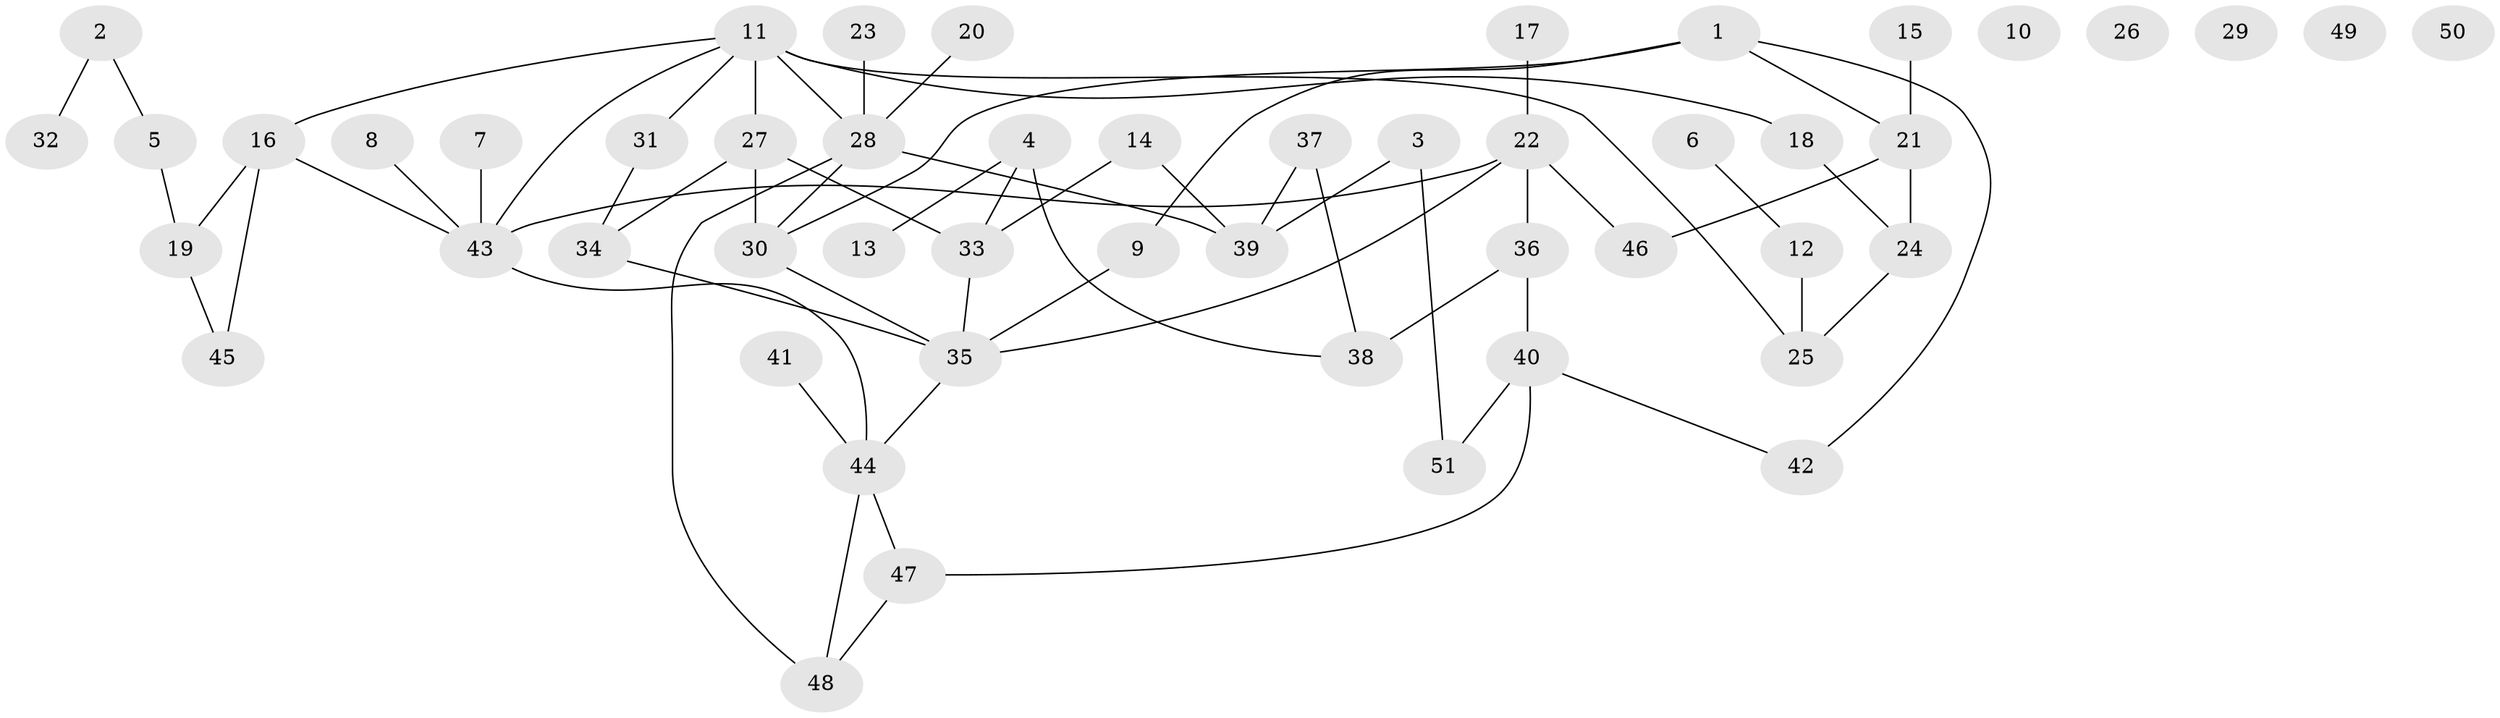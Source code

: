 // Generated by graph-tools (version 1.1) at 2025/00/03/09/25 03:00:50]
// undirected, 51 vertices, 65 edges
graph export_dot {
graph [start="1"]
  node [color=gray90,style=filled];
  1;
  2;
  3;
  4;
  5;
  6;
  7;
  8;
  9;
  10;
  11;
  12;
  13;
  14;
  15;
  16;
  17;
  18;
  19;
  20;
  21;
  22;
  23;
  24;
  25;
  26;
  27;
  28;
  29;
  30;
  31;
  32;
  33;
  34;
  35;
  36;
  37;
  38;
  39;
  40;
  41;
  42;
  43;
  44;
  45;
  46;
  47;
  48;
  49;
  50;
  51;
  1 -- 9;
  1 -- 21;
  1 -- 30;
  1 -- 42;
  2 -- 5;
  2 -- 32;
  3 -- 39;
  3 -- 51;
  4 -- 13;
  4 -- 33;
  4 -- 38;
  5 -- 19;
  6 -- 12;
  7 -- 43;
  8 -- 43;
  9 -- 35;
  11 -- 16;
  11 -- 18;
  11 -- 25;
  11 -- 27;
  11 -- 28;
  11 -- 31;
  11 -- 43;
  12 -- 25;
  14 -- 33;
  14 -- 39;
  15 -- 21;
  16 -- 19;
  16 -- 43;
  16 -- 45;
  17 -- 22;
  18 -- 24;
  19 -- 45;
  20 -- 28;
  21 -- 24;
  21 -- 46;
  22 -- 35;
  22 -- 36;
  22 -- 43;
  22 -- 46;
  23 -- 28;
  24 -- 25;
  27 -- 30;
  27 -- 33;
  27 -- 34;
  28 -- 30;
  28 -- 39;
  28 -- 48;
  30 -- 35;
  31 -- 34;
  33 -- 35;
  34 -- 35;
  35 -- 44;
  36 -- 38;
  36 -- 40;
  37 -- 38;
  37 -- 39;
  40 -- 42;
  40 -- 47;
  40 -- 51;
  41 -- 44;
  43 -- 44;
  44 -- 47;
  44 -- 48;
  47 -- 48;
}
